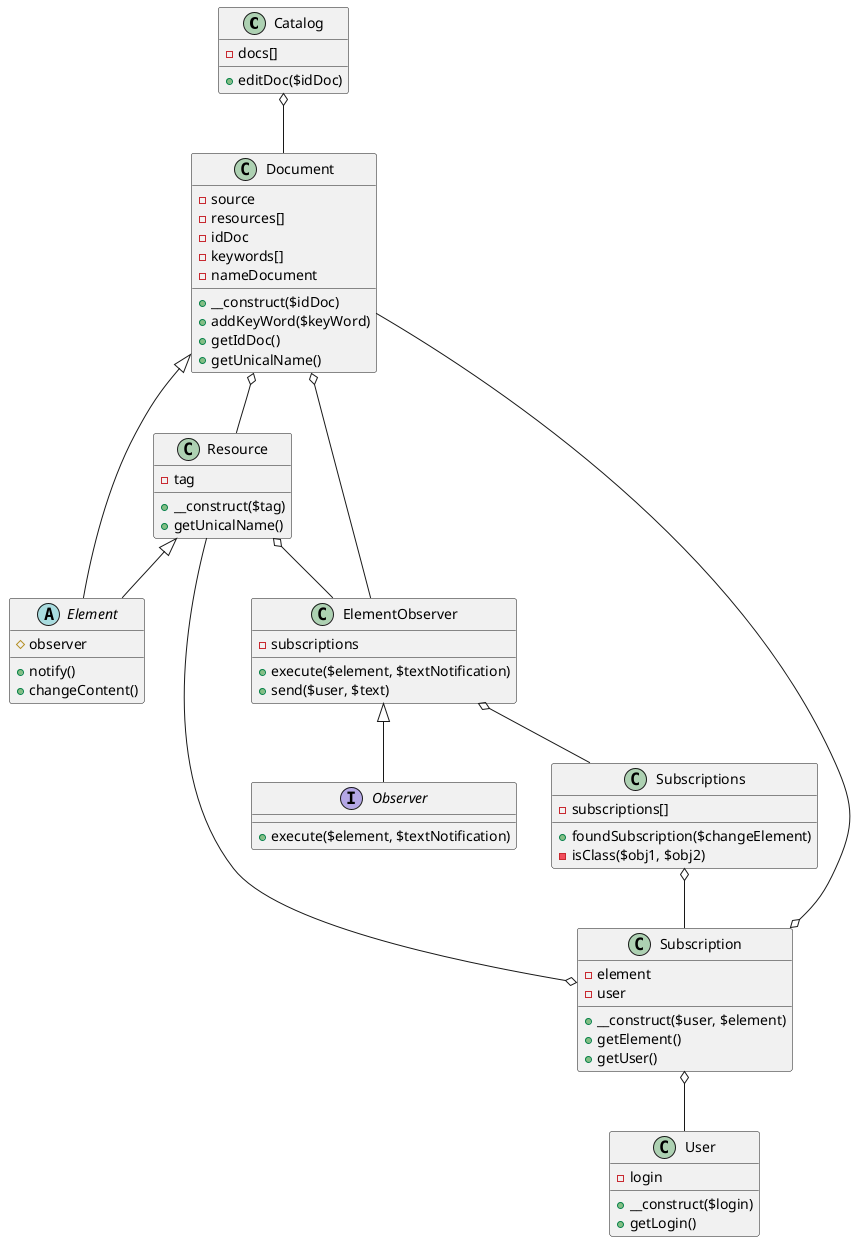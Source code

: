 @startuml
class Catalog {
    - docs[]
    + editDoc($idDoc)
}

class Document {
    - source 
    - resources[]
    - idDoc
    - keywords[]
    - nameDocument
    + __construct($idDoc)
    + addKeyWord($keyWord)
    + getIdDoc()
    + getUnicalName()
}

abstract class Element {
    # observer
    + notify()
    + changeContent()
}

class Resource {
    - tag
    + __construct($tag) 
    + getUnicalName()
}

class ElementObserver {
    - subscriptions
    + execute($element, $textNotification)
    + send($user, $text)
}

interface Observer {
    + execute($element, $textNotification)
}

class Subscriptions {
    - subscriptions[]
    + foundSubscription($changeElement)
    - isClass($obj1, $obj2)
}

class Subscription {
    - element
    - user 
    + __construct($user, $element)
    + getElement()
    + getUser()
}

class User {
    - login
    + __construct($login)
    + getLogin()
}

Catalog o-- Document
Document <|-- Element
Resource <|-- Element
Resource o-- ElementObserver
Document o-- Resource
Document o-- ElementObserver
ElementObserver <|-- Observer
ElementObserver o-- Subscriptions
Subscriptions o-- Subscription
Subscription o-- User
Subscription o-- Resource
Subscription o-- Document
@enduml
